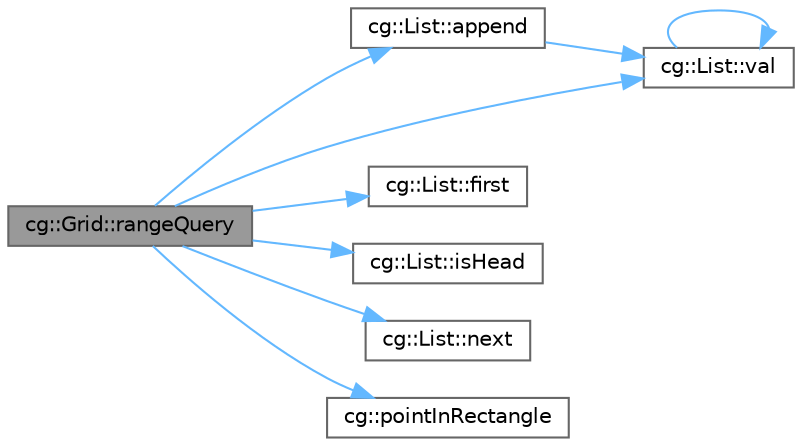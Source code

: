 digraph "cg::Grid::rangeQuery"
{
 // LATEX_PDF_SIZE
  bgcolor="transparent";
  edge [fontname=Helvetica,fontsize=10,labelfontname=Helvetica,labelfontsize=10];
  node [fontname=Helvetica,fontsize=10,shape=box,height=0.2,width=0.4];
  rankdir="LR";
  Node1 [id="Node000001",label="cg::Grid::rangeQuery",height=0.2,width=0.4,color="gray40", fillcolor="grey60", style="filled", fontcolor="black",tooltip=" "];
  Node1 -> Node2 [id="edge1_Node000001_Node000002",color="steelblue1",style="solid",tooltip=" "];
  Node2 [id="Node000002",label="cg::List::append",height=0.2,width=0.4,color="grey40", fillcolor="white", style="filled",URL="$classcg_1_1_list.html#ab3d1d9a488def2473913b2f58fc291f8",tooltip=" "];
  Node2 -> Node3 [id="edge2_Node000002_Node000003",color="steelblue1",style="solid",tooltip=" "];
  Node3 [id="Node000003",label="cg::List::val",height=0.2,width=0.4,color="grey40", fillcolor="white", style="filled",URL="$classcg_1_1_list.html#abb630c74effbfbb9f67e865eec72169b",tooltip=" "];
  Node3 -> Node3 [id="edge3_Node000003_Node000003",color="steelblue1",style="solid",tooltip=" "];
  Node1 -> Node4 [id="edge4_Node000001_Node000004",color="steelblue1",style="solid",tooltip=" "];
  Node4 [id="Node000004",label="cg::List::first",height=0.2,width=0.4,color="grey40", fillcolor="white", style="filled",URL="$classcg_1_1_list.html#aae8978eb0c891e3aae8633baf3a84263",tooltip=" "];
  Node1 -> Node5 [id="edge5_Node000001_Node000005",color="steelblue1",style="solid",tooltip=" "];
  Node5 [id="Node000005",label="cg::List::isHead",height=0.2,width=0.4,color="grey40", fillcolor="white", style="filled",URL="$classcg_1_1_list.html#ae8b681af676bc602543f7e859cd5a053",tooltip=" "];
  Node1 -> Node6 [id="edge6_Node000001_Node000006",color="steelblue1",style="solid",tooltip=" "];
  Node6 [id="Node000006",label="cg::List::next",height=0.2,width=0.4,color="grey40", fillcolor="white", style="filled",URL="$classcg_1_1_list.html#a8a762def664ea9d6829b91a10bc99331",tooltip=" "];
  Node1 -> Node7 [id="edge7_Node000001_Node000007",color="steelblue1",style="solid",tooltip=" "];
  Node7 [id="Node000007",label="cg::pointInRectangle",height=0.2,width=0.4,color="grey40", fillcolor="white", style="filled",URL="$namespacecg.html#ae1ae03ec41fa99e0e8bd74faa3767496",tooltip=" "];
  Node1 -> Node3 [id="edge8_Node000001_Node000003",color="steelblue1",style="solid",tooltip=" "];
}
